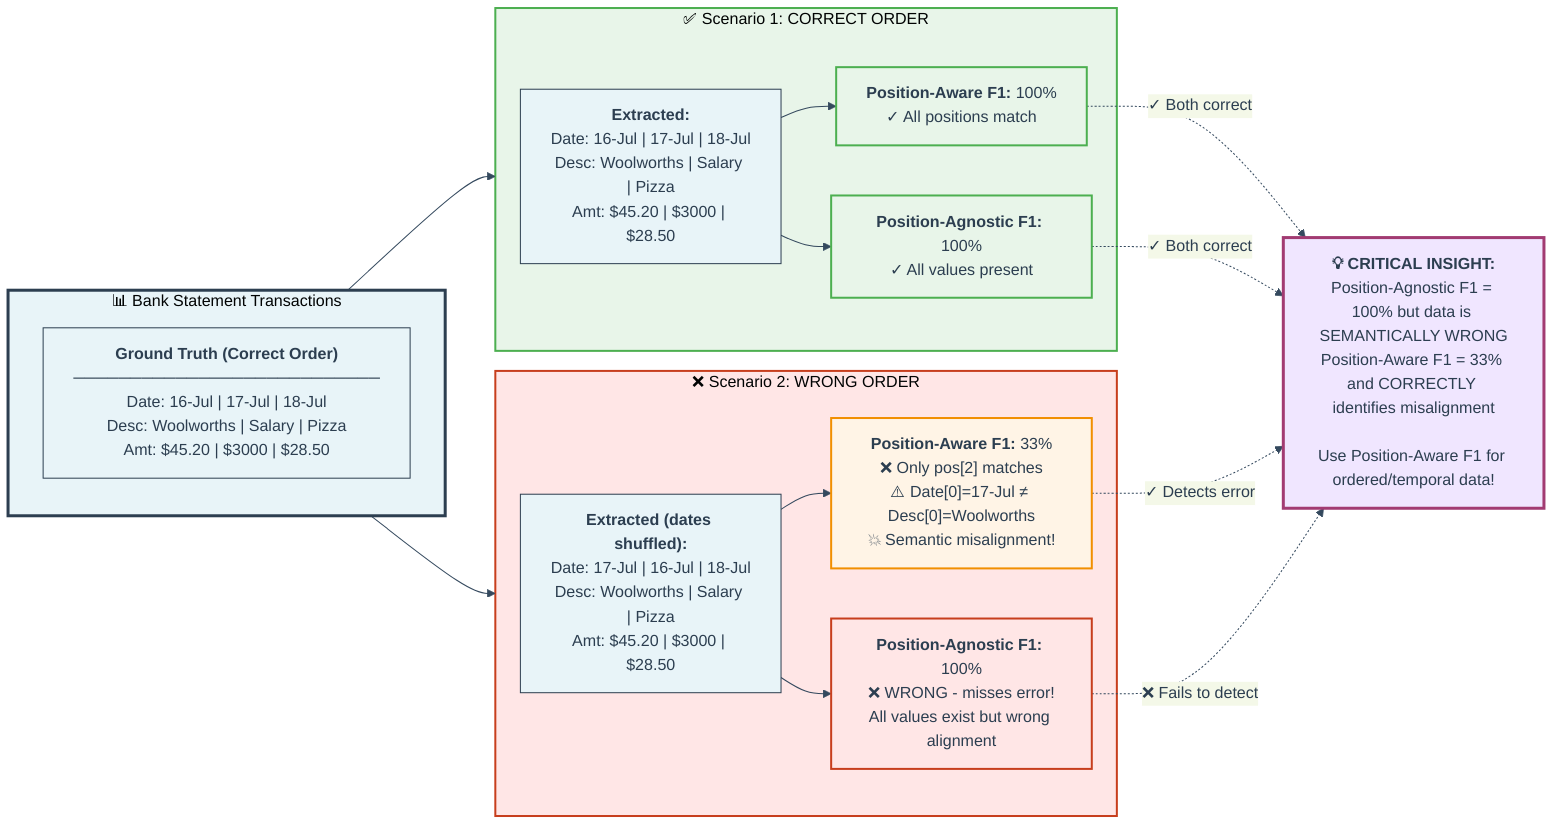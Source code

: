 %%{init: {'theme':'base', 'themeVariables': { 'primaryColor':'#E8F4F8','primaryTextColor':'#2C3E50','primaryBorderColor':'#2C3E50','lineColor':'#34495E'}}}%%
flowchart LR
    subgraph Example["📊 Bank Statement Transactions"]
        direction TB
        GT["<b>Ground Truth (Correct Order)</b><br/>───────────────────────────<br/>Date: 16-Jul | 17-Jul | 18-Jul<br/>Desc: Woolworths | Salary | Pizza<br/>Amt: $45.20 | $3000 | $28.50"]
    end

    Example --> Scenario1
    Example --> Scenario2

    subgraph Scenario1["✅ Scenario 1: CORRECT ORDER"]
        direction TB
        S1E["<b>Extracted:</b><br/>Date: 16-Jul | 17-Jul | 18-Jul<br/>Desc: Woolworths | Salary | Pizza<br/>Amt: $45.20 | $3000 | $28.50"]
        S1PA["<b>Position-Aware F1:</b> 100%<br/>✓ All positions match"]
        S1PNA["<b>Position-Agnostic F1:</b> 100%<br/>✓ All values present"]
        S1E --> S1PA
        S1E --> S1PNA
    end

    subgraph Scenario2["❌ Scenario 2: WRONG ORDER"]
        direction TB
        S2E["<b>Extracted (dates shuffled):</b><br/>Date: 17-Jul | 16-Jul | 18-Jul<br/>Desc: Woolworths | Salary | Pizza<br/>Amt: $45.20 | $3000 | $28.50"]
        S2PA["<b>Position-Aware F1:</b> 33%<br/>❌ Only pos[2] matches<br/>⚠️ Date[0]=17-Jul ≠ Desc[0]=Woolworths<br/>💥 Semantic misalignment!"]
        S2PNA["<b>Position-Agnostic F1:</b> 100%<br/>❌ WRONG - misses error!<br/>All values exist but wrong alignment"]
        S2E --> S2PA
        S2E --> S2PNA
    end

    S1PA -.✓ Both correct.-> Conclusion
    S1PNA -.✓ Both correct.-> Conclusion
    S2PA -.✓ Detects error.-> Conclusion
    S2PNA -.❌ Fails to detect.-> Conclusion

    Conclusion["<b>💡 CRITICAL INSIGHT:</b><br/>Position-Agnostic F1 = 100% but data is SEMANTICALLY WRONG<br/>Position-Aware F1 = 33% and CORRECTLY identifies misalignment<br/><br/>Use Position-Aware F1 for ordered/temporal data!"]

    style Example fill:#E8F4F8,stroke:#2C3E50,stroke-width:3px
    style Scenario1 fill:#E8F5E9,stroke:#4CAF50,stroke-width:2px
    style Scenario2 fill:#FFE6E6,stroke:#C73E1D,stroke-width:2px
    style S1PA fill:#E8F5E9,stroke:#4CAF50,stroke-width:2px
    style S1PNA fill:#E8F5E9,stroke:#4CAF50,stroke-width:2px
    style S2PA fill:#FFF4E6,stroke:#F18F01,stroke-width:2px
    style S2PNA fill:#FFE6E6,stroke:#C73E1D,stroke-width:2px
    style Conclusion fill:#F0E6FF,stroke:#A23B72,stroke-width:3px